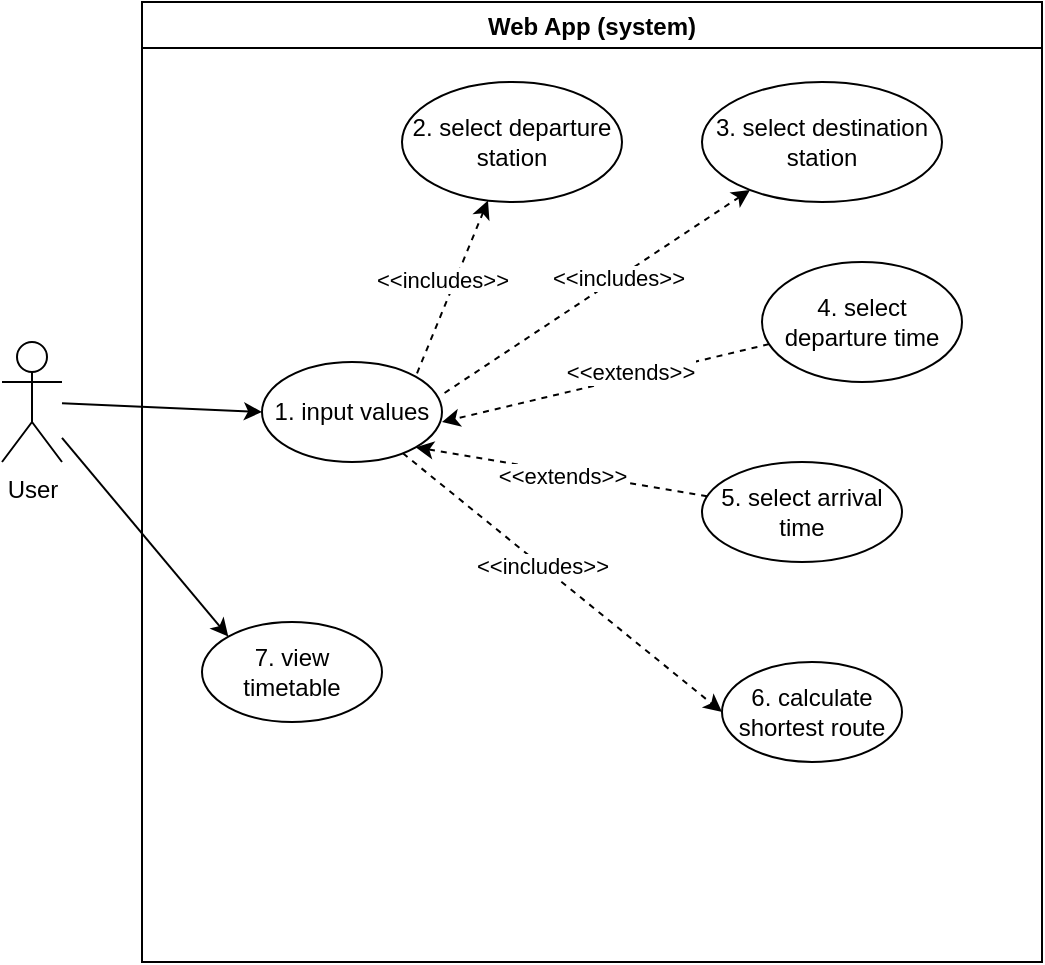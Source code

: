<mxfile version="20.2.3" type="device"><diagram id="QPcff798MvW5rbr_SucS" name="Page-1"><mxGraphModel dx="852" dy="501" grid="1" gridSize="10" guides="1" tooltips="1" connect="1" arrows="1" fold="1" page="1" pageScale="1" pageWidth="850" pageHeight="1100" math="0" shadow="0"><root><mxCell id="0"/><mxCell id="1" parent="0"/><mxCell id="PfDyqxdZ0QJ2J-lX5E-r-2" value="Web App (system)" style="swimlane;fillColor=#FFFFFF;startSize=23;" parent="1" vertex="1"><mxGeometry x="230" y="50" width="450" height="480" as="geometry"/></mxCell><mxCell id="ZMPhUWTTXAQg3SDlFdY3-2" style="rounded=0;orthogonalLoop=1;jettySize=auto;html=1;entryX=0;entryY=0.5;entryDx=0;entryDy=0;dashed=1;" parent="PfDyqxdZ0QJ2J-lX5E-r-2" source="PfDyqxdZ0QJ2J-lX5E-r-5" target="ZMPhUWTTXAQg3SDlFdY3-1" edge="1"><mxGeometry relative="1" as="geometry"/></mxCell><mxCell id="ZMPhUWTTXAQg3SDlFdY3-3" value="&amp;lt;&amp;lt;includes&amp;gt;&amp;gt;" style="edgeLabel;html=1;align=center;verticalAlign=middle;resizable=0;points=[];" parent="ZMPhUWTTXAQg3SDlFdY3-2" vertex="1" connectable="0"><mxGeometry x="-0.131" relative="1" as="geometry"><mxPoint as="offset"/></mxGeometry></mxCell><mxCell id="PfDyqxdZ0QJ2J-lX5E-r-5" value="1. input values" style="ellipse;whiteSpace=wrap;html=1;fillColor=#FFFFFF;" parent="PfDyqxdZ0QJ2J-lX5E-r-2" vertex="1"><mxGeometry x="60" y="180" width="90" height="50" as="geometry"/></mxCell><mxCell id="PfDyqxdZ0QJ2J-lX5E-r-10" style="rounded=0;orthogonalLoop=1;jettySize=auto;html=1;entryX=1;entryY=0;entryDx=0;entryDy=0;dashed=1;startArrow=classic;startFill=1;endArrow=none;endFill=0;" parent="PfDyqxdZ0QJ2J-lX5E-r-2" source="PfDyqxdZ0QJ2J-lX5E-r-7" target="PfDyqxdZ0QJ2J-lX5E-r-5" edge="1"><mxGeometry relative="1" as="geometry"/></mxCell><mxCell id="PfDyqxdZ0QJ2J-lX5E-r-18" value="&amp;lt;&amp;lt;includes&amp;gt;&amp;gt;" style="edgeLabel;html=1;align=center;verticalAlign=middle;resizable=0;points=[];" parent="PfDyqxdZ0QJ2J-lX5E-r-10" vertex="1" connectable="0"><mxGeometry x="-0.163" y="-1" relative="1" as="geometry"><mxPoint x="-7" y="3" as="offset"/></mxGeometry></mxCell><mxCell id="PfDyqxdZ0QJ2J-lX5E-r-7" value="2. select departure station" style="ellipse;whiteSpace=wrap;html=1;fillColor=#FFFFFF;" parent="PfDyqxdZ0QJ2J-lX5E-r-2" vertex="1"><mxGeometry x="130" y="40" width="110" height="60" as="geometry"/></mxCell><mxCell id="PfDyqxdZ0QJ2J-lX5E-r-14" style="edgeStyle=none;rounded=0;orthogonalLoop=1;jettySize=auto;html=1;entryX=0.989;entryY=0.34;entryDx=0;entryDy=0;dashed=1;startArrow=classic;startFill=1;endArrow=none;endFill=0;entryPerimeter=0;" parent="PfDyqxdZ0QJ2J-lX5E-r-2" source="PfDyqxdZ0QJ2J-lX5E-r-8" target="PfDyqxdZ0QJ2J-lX5E-r-5" edge="1"><mxGeometry relative="1" as="geometry"/></mxCell><mxCell id="PfDyqxdZ0QJ2J-lX5E-r-19" value="&amp;lt;&amp;lt;includes&amp;gt;&amp;gt;" style="edgeLabel;html=1;align=center;verticalAlign=middle;resizable=0;points=[];" parent="PfDyqxdZ0QJ2J-lX5E-r-14" vertex="1" connectable="0"><mxGeometry x="-0.153" relative="1" as="geometry"><mxPoint as="offset"/></mxGeometry></mxCell><mxCell id="PfDyqxdZ0QJ2J-lX5E-r-8" value="3. select destination station" style="ellipse;whiteSpace=wrap;html=1;fillColor=#FFFFFF;" parent="PfDyqxdZ0QJ2J-lX5E-r-2" vertex="1"><mxGeometry x="280" y="40" width="120" height="60" as="geometry"/></mxCell><mxCell id="PfDyqxdZ0QJ2J-lX5E-r-15" style="edgeStyle=none;rounded=0;orthogonalLoop=1;jettySize=auto;html=1;entryX=1;entryY=1;entryDx=0;entryDy=0;dashed=1;endArrow=classic;endFill=1;startArrow=none;startFill=0;" parent="PfDyqxdZ0QJ2J-lX5E-r-2" source="PfDyqxdZ0QJ2J-lX5E-r-9" target="PfDyqxdZ0QJ2J-lX5E-r-5" edge="1"><mxGeometry relative="1" as="geometry"/></mxCell><mxCell id="PfDyqxdZ0QJ2J-lX5E-r-20" value="&amp;lt;&amp;lt;extends&amp;gt;&amp;gt;" style="edgeLabel;html=1;align=center;verticalAlign=middle;resizable=0;points=[];" parent="PfDyqxdZ0QJ2J-lX5E-r-15" vertex="1" connectable="0"><mxGeometry x="0.159" y="2" relative="1" as="geometry"><mxPoint x="12" y="2" as="offset"/></mxGeometry></mxCell><mxCell id="PfDyqxdZ0QJ2J-lX5E-r-9" value="5. select arrival time" style="ellipse;whiteSpace=wrap;html=1;fillColor=#FFFFFF;" parent="PfDyqxdZ0QJ2J-lX5E-r-2" vertex="1"><mxGeometry x="280" y="230" width="100" height="50" as="geometry"/></mxCell><mxCell id="PfDyqxdZ0QJ2J-lX5E-r-16" value="7. view timetable" style="ellipse;whiteSpace=wrap;html=1;fillColor=#FFFFFF;" parent="PfDyqxdZ0QJ2J-lX5E-r-2" vertex="1"><mxGeometry x="30" y="310" width="90" height="50" as="geometry"/></mxCell><mxCell id="wVQazrjvnefEUklBIe33-2" style="rounded=0;orthogonalLoop=1;jettySize=auto;html=1;startArrow=none;startFill=0;endArrow=classic;endFill=1;dashed=1;" parent="PfDyqxdZ0QJ2J-lX5E-r-2" source="wVQazrjvnefEUklBIe33-1" edge="1"><mxGeometry relative="1" as="geometry"><mxPoint x="150" y="210" as="targetPoint"/></mxGeometry></mxCell><mxCell id="wVQazrjvnefEUklBIe33-3" value="&amp;lt;&amp;lt;extends&amp;gt;&amp;gt;" style="edgeLabel;html=1;align=center;verticalAlign=middle;resizable=0;points=[];" parent="wVQazrjvnefEUklBIe33-2" vertex="1" connectable="0"><mxGeometry x="-0.14" y="1" relative="1" as="geometry"><mxPoint x="1" y="-4" as="offset"/></mxGeometry></mxCell><mxCell id="wVQazrjvnefEUklBIe33-1" value="4. select departure time" style="ellipse;whiteSpace=wrap;html=1;fillColor=#FFFFFF;" parent="PfDyqxdZ0QJ2J-lX5E-r-2" vertex="1"><mxGeometry x="310" y="130" width="100" height="60" as="geometry"/></mxCell><mxCell id="ZMPhUWTTXAQg3SDlFdY3-1" value="6. calculate shortest route" style="ellipse;whiteSpace=wrap;html=1;fillColor=#FFFFFF;" parent="PfDyqxdZ0QJ2J-lX5E-r-2" vertex="1"><mxGeometry x="290" y="330" width="90" height="50" as="geometry"/></mxCell><mxCell id="PfDyqxdZ0QJ2J-lX5E-r-13" style="rounded=0;orthogonalLoop=1;jettySize=auto;html=1;entryX=0;entryY=0.5;entryDx=0;entryDy=0;" parent="1" source="PfDyqxdZ0QJ2J-lX5E-r-3" target="PfDyqxdZ0QJ2J-lX5E-r-5" edge="1"><mxGeometry relative="1" as="geometry"/></mxCell><mxCell id="PfDyqxdZ0QJ2J-lX5E-r-17" style="edgeStyle=none;rounded=0;orthogonalLoop=1;jettySize=auto;html=1;entryX=0;entryY=0;entryDx=0;entryDy=0;" parent="1" source="PfDyqxdZ0QJ2J-lX5E-r-3" target="PfDyqxdZ0QJ2J-lX5E-r-16" edge="1"><mxGeometry relative="1" as="geometry"/></mxCell><mxCell id="PfDyqxdZ0QJ2J-lX5E-r-3" value="User" style="shape=umlActor;verticalLabelPosition=bottom;verticalAlign=top;html=1;outlineConnect=0;fillColor=#FFFFFF;" parent="1" vertex="1"><mxGeometry x="160" y="220" width="30" height="60" as="geometry"/></mxCell></root></mxGraphModel></diagram></mxfile>